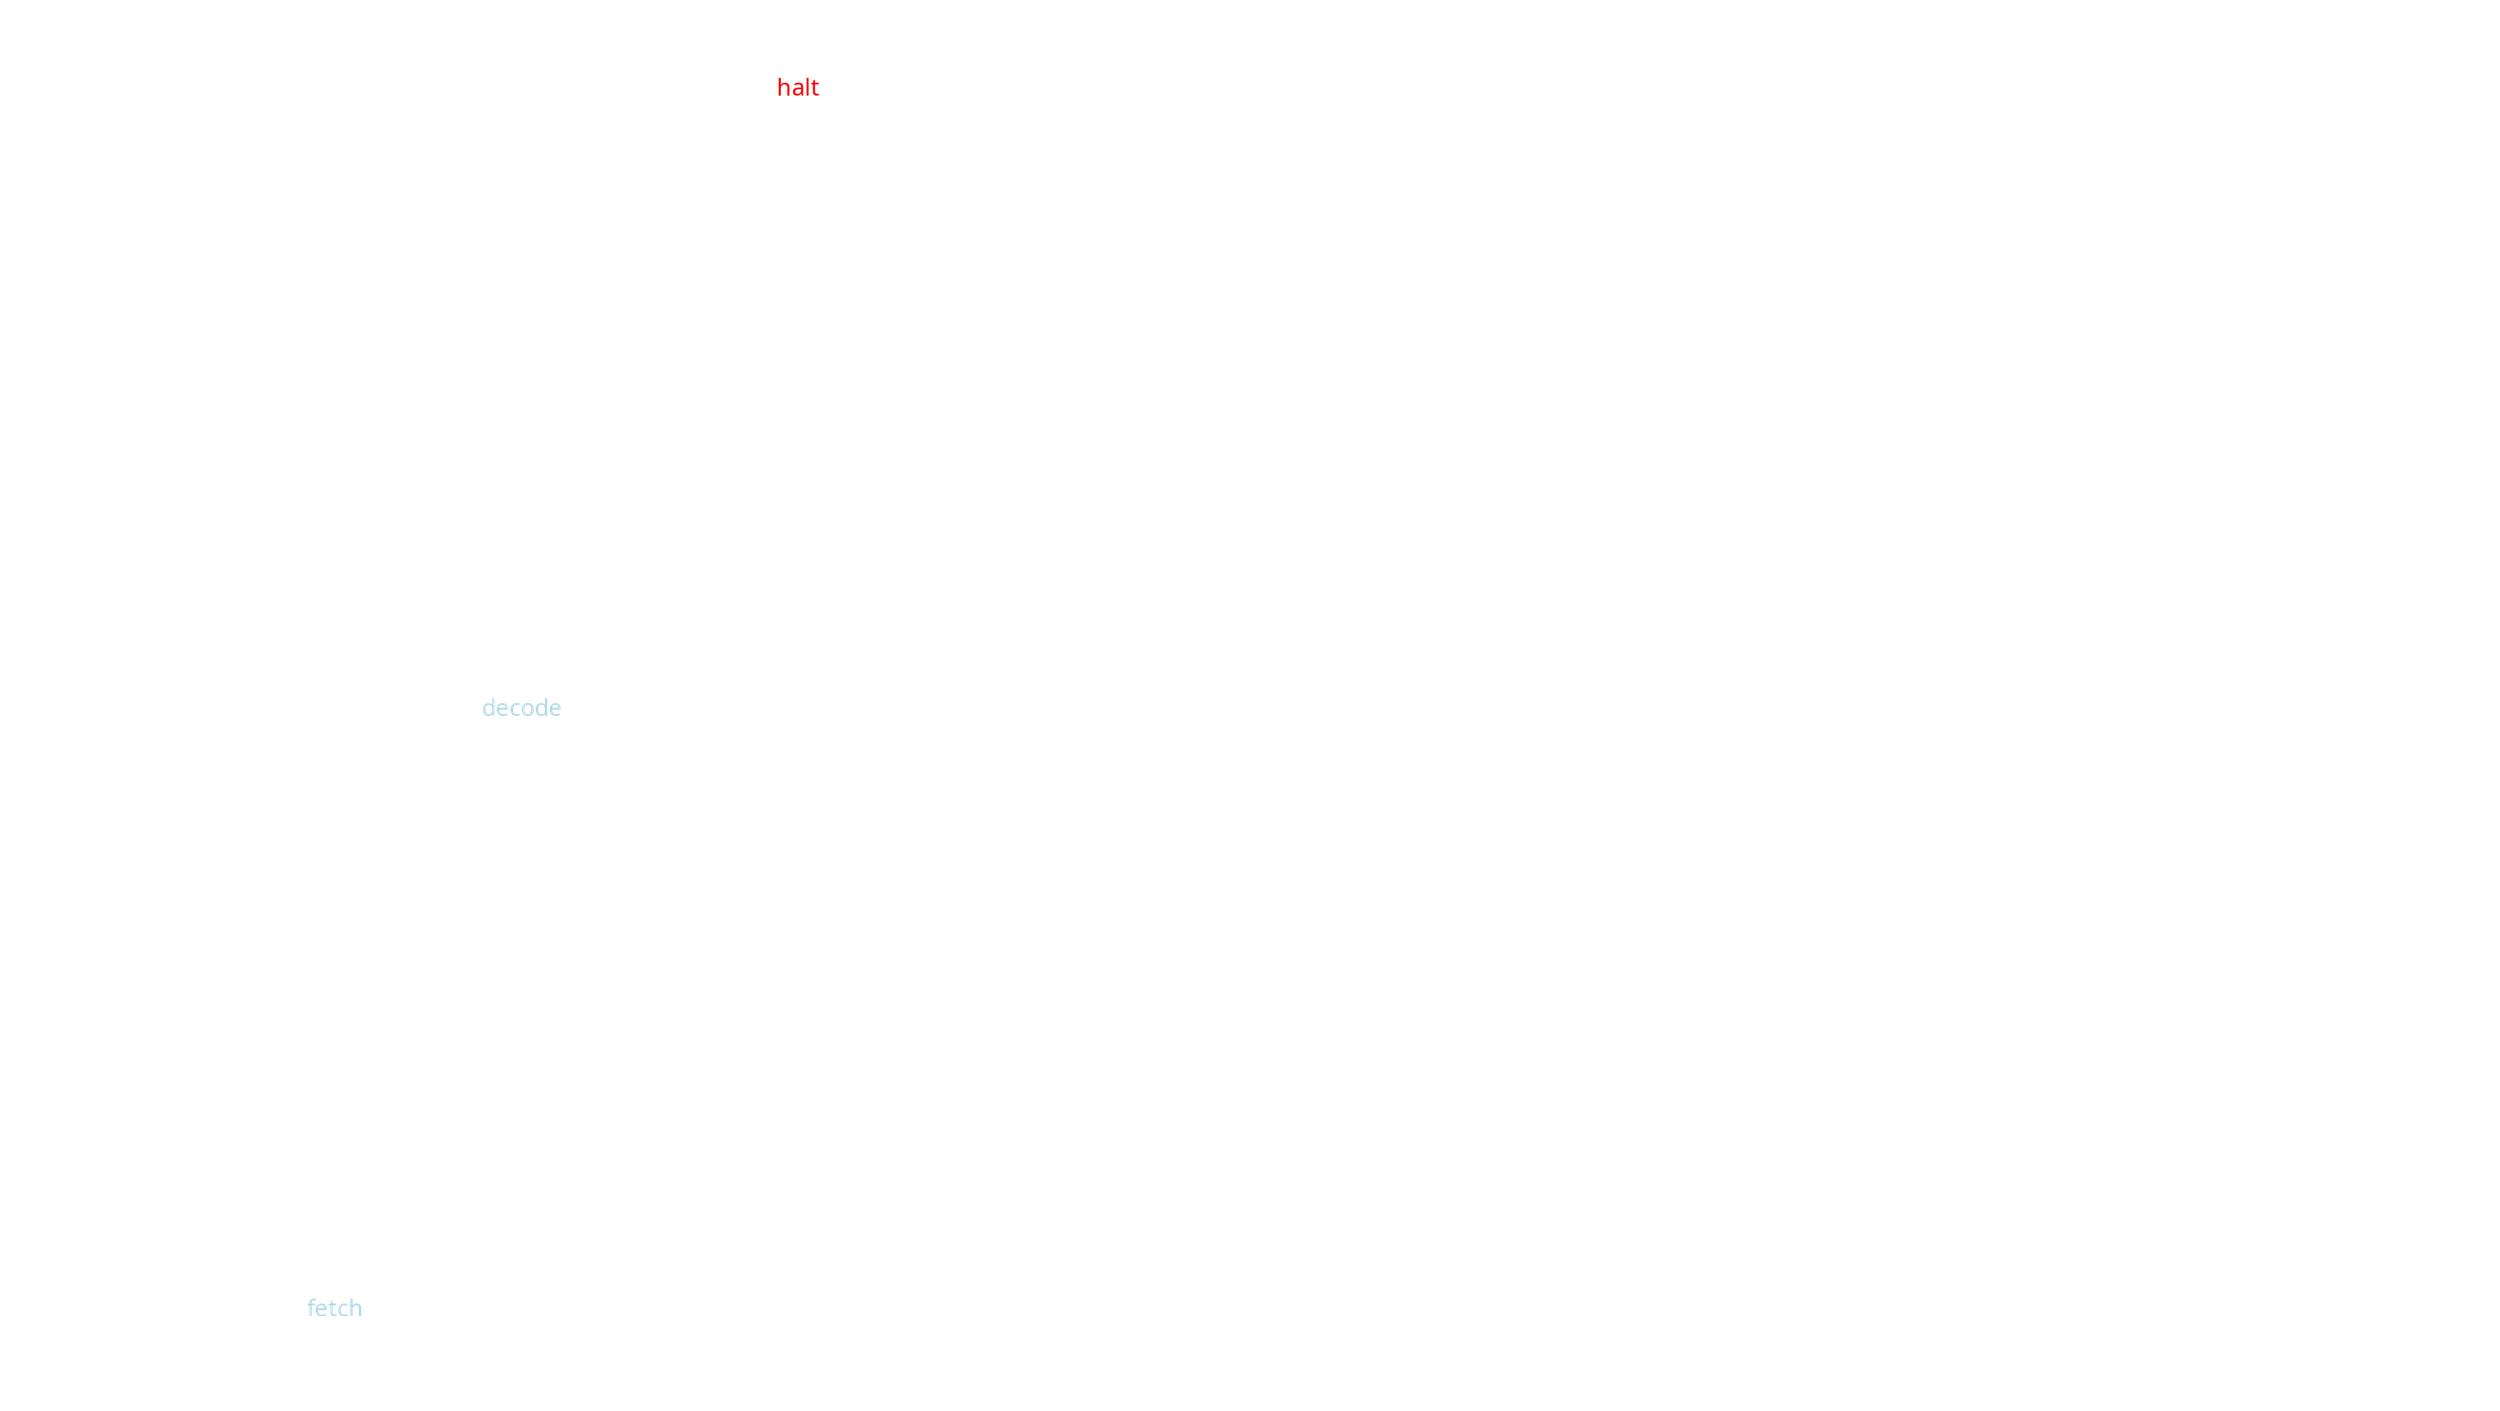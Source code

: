 digraph G {
  rankdir = "LR";
  compound = "true";
  bgcolor = "transparent";
  graph [fontname = "Handlee", fontcolor = "white", color = "white"];
  node [fontname = "Handlee", fontcolor = "white", color = "white"];
  edge [fontname = "Handlee", fontcolor = "white", color = "white"];

  startup [style = "invis"];
  idle;
  fetch [fontcolor = "lightblue"];
  decode [fontcolor = "lightblue"];
  startup -> idle [constraint = "false"];
  idle -> fetch [label = "EN = 1"];
  idle:s -> idle [label = "EN = 0"];
  fetch -> decode;
  fetch -> idle [label = "EN = 0"];
  
  halt [fontcolor = "red", shape = "doublecircle"];
  decode -> ex_inc_r [label = "+", constraint = "true"];
  decode -> ex_dec_r [label = "-", constraint = "true"];
  decode -> halt [label = "\\0", constraint = "true"];
  halt:e -> halt;
  decode -> ex_lmov[label = ">", constraint = "true"];
  decode -> ex_rmov[label = "<", constraint = "true"];
  decode -> ex_print_r [label = ".", constraint = "true"];
  decode -> ex_read_await [label = ",", constraint = "true"];
  decode -> ex_whilebeg_r [label = "[", constraint = "true"];
  decode -> ex_whileend_r [label = "]", constraint = "true"];
  decode -> ex_dobeg [label = "(", constraint = "true"];
  decode -> ex_doend [label = ")", constraint = "true"];
  decode -> ex_noop [label = "", constraint = "true"];
  
  ex_inc_r -> ex_inc_w;
  ex_dec_r -> ex_dec_w;
  ex_print_r -> ex_print_out;
  ex_print_out -> ex_print_out [label = "BUSY = 1"];
  ex_read_await -> ex_read_await [label = "VLD = 0"];
  ex_read_await -> ex_read_w [label = "VLD = 1"];
  ex_whilebeg_r -> ex_whilebeg_cmp;
  ex_whilebeg_cmp -> ex_whilebeg_jmp [label = "VAL = 0"];
  ex_whilebeg_jmp -> ex_whilebeg_skip;
  ex_whilebeg_skip -> ex_whilebeg_cnt;
  ex_whilebeg_cnt -> ex_whilebeg_jmp [label = "CNT ≠ 0"];
  ex_whileend_r -> ex_whileend_cmp;
  ex_whileend_cmp -> ex_whileend_jmp [label = "VAL ≠ 0"];
  ex_whileend_jmp -> ex_whileend_ret;
  ex_whileend_ret -> ex_whileend_cnt;
  ex_whileend_cnt -> ex_whileend_jmp [label = "CNT ≠ 0"];
  ex_doend_r -> ex_doend_cmp;
  ex_doend_cmp -> ex_doend_jmp [label = "VAL ≠ 0"];
  ex_doend_jmp -> ex_doend_ret;
  ex_doend_ret -> ex_doend_cnt;
  ex_doend_cnt -> ex_doend_jmp [label = "CNT ≠ 0"];

  subgraph cluster_execution {
    ex_inc_r,
    ex_inc_w,
    ex_dec_r,
    ex_dec_w,
    ex_lmov,
    ex_rmov,
    ex_print_r,
    ex_print_out,
    ex_read_await,
    ex_read_w;
    ex_whilebeg_r,
    ex_whilebeg_cmp,
    ex_whilebeg_jmp,
    ex_whilebeg_skip,
    ex_whilebeg_cnt,
    ex_whileend_r,
    ex_whileend_cmp,
    ex_whileend_jmp,
    ex_whileend_ret,
    ex_whileend_cnt,
    ex_dobeg,
    ex_doend_r,
    ex_doend_cmp,
    ex_doend_jmp,
    ex_doend_ret,
    ex_doend_cnt,
    ex_noop
    endarrow [style = "invis"]
  }
  
  ex_noop -> endarrow [style = "invis"]
  endarrow:s -> fetch [ltail = "cluster_execution"];
}
